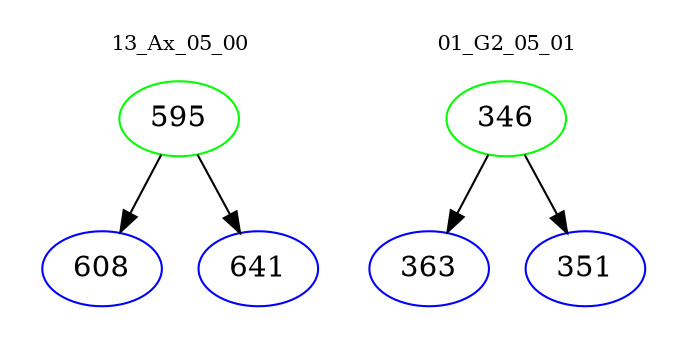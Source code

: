 digraph{
subgraph cluster_0 {
color = white
label = "13_Ax_05_00";
fontsize=10;
T0_595 [label="595", color="green"]
T0_595 -> T0_608 [color="black"]
T0_608 [label="608", color="blue"]
T0_595 -> T0_641 [color="black"]
T0_641 [label="641", color="blue"]
}
subgraph cluster_1 {
color = white
label = "01_G2_05_01";
fontsize=10;
T1_346 [label="346", color="green"]
T1_346 -> T1_363 [color="black"]
T1_363 [label="363", color="blue"]
T1_346 -> T1_351 [color="black"]
T1_351 [label="351", color="blue"]
}
}
